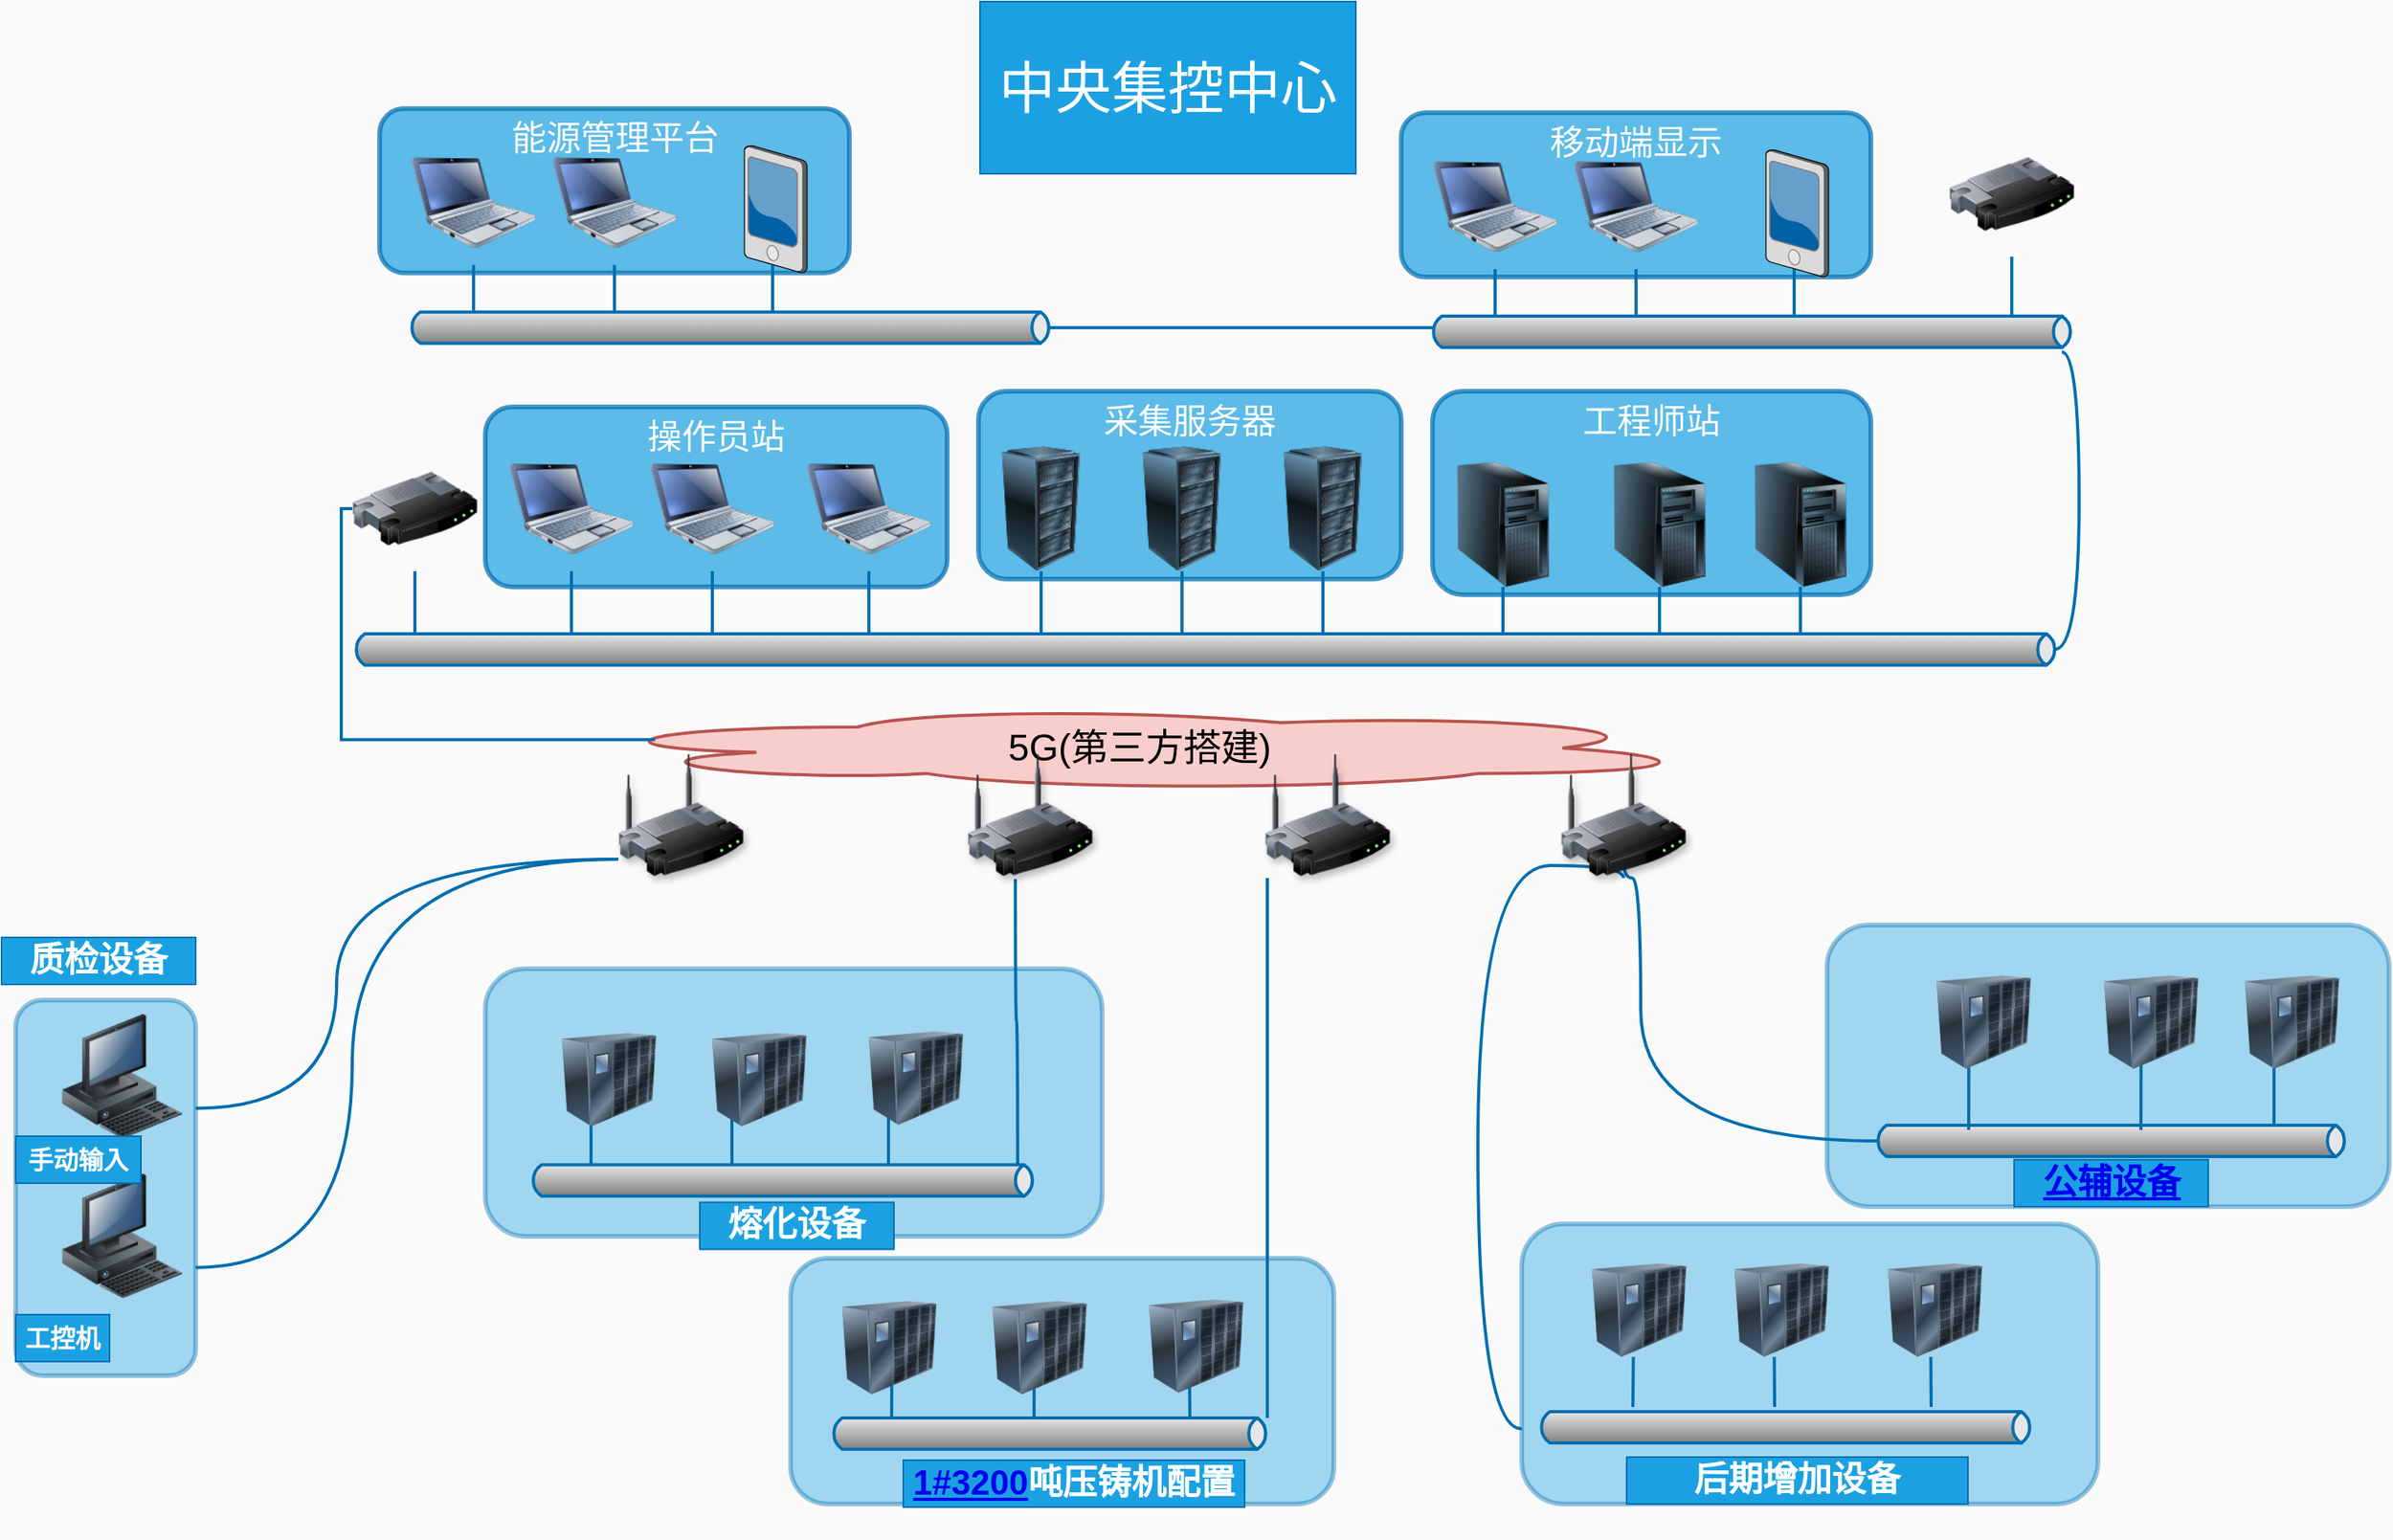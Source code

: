 <mxfile version="21.6.2" type="github">
  <diagram id="a45cf8ec-cd66-6f27-3ac3-be6e809c9e4a" name="Page-1">
    <mxGraphModel dx="1820" dy="966" grid="0" gridSize="10" guides="1" tooltips="1" connect="1" arrows="1" fold="1" page="1" pageScale="1" pageWidth="827" pageHeight="1169" background="#fafafa" math="0" shadow="0">
      <root>
        <mxCell id="0" />
        <mxCell id="1" parent="0" />
        <mxCell id="6" value="&lt;span style=&quot;line-height: 17.182px; font-size: 22px;&quot;&gt;操作员站&lt;/span&gt;" style="rounded=1;whiteSpace=wrap;html=1;shadow=0;strokeColor=#006EAF;fillColor=#1ba1e2;fontSize=22;verticalAlign=top;fontStyle=0;opacity=70;strokeWidth=3;fontColor=#ffffff;" parent="1" vertex="1">
          <mxGeometry x="322" y="259" width="295" height="115" as="geometry" />
        </mxCell>
        <mxCell id="7" value="采集服务器" style="rounded=1;whiteSpace=wrap;html=1;shadow=0;strokeColor=#006EAF;fillColor=#1ba1e2;fontSize=22;verticalAlign=top;fontStyle=0;opacity=70;strokeWidth=3;fontColor=#ffffff;" parent="1" vertex="1">
          <mxGeometry x="637" y="249" width="270" height="120" as="geometry" />
        </mxCell>
        <mxCell id="8" value="工程师站" style="rounded=1;whiteSpace=wrap;html=1;shadow=0;strokeColor=#006EAF;fillColor=#1ba1e2;fontSize=22;verticalAlign=top;fontStyle=0;opacity=70;strokeWidth=3;fontColor=#ffffff;" parent="1" vertex="1">
          <mxGeometry x="927" y="249" width="280" height="130" as="geometry" />
        </mxCell>
        <mxCell id="9" value="&lt;span style=&quot;line-height: 17.182px; font-size: 22px;&quot;&gt;移动端显示&lt;/span&gt;" style="rounded=1;whiteSpace=wrap;html=1;shadow=0;strokeColor=#006EAF;fillColor=#1ba1e2;fontSize=22;verticalAlign=top;opacity=70;fontStyle=0;strokeWidth=3;fontColor=#ffffff;" parent="1" vertex="1">
          <mxGeometry x="907" y="71" width="300" height="105" as="geometry" />
        </mxCell>
        <mxCell id="11" value="" style="rounded=1;whiteSpace=wrap;html=1;shadow=0;strokeColor=#006EAF;fillColor=#1ba1e2;fontSize=18;fontStyle=0;verticalAlign=bottom;opacity=40;strokeWidth=3;fontColor=#ffffff;" parent="1" vertex="1">
          <mxGeometry x="984" y="781" width="368" height="179" as="geometry" />
        </mxCell>
        <mxCell id="12" value="" style="rounded=1;whiteSpace=wrap;html=1;shadow=0;strokeColor=#006EAF;fillColor=#1ba1e2;fontSize=18;verticalAlign=bottom;fontStyle=0;opacity=40;strokeWidth=3;fontColor=#ffffff;" parent="1" vertex="1">
          <mxGeometry x="1179" y="590" width="359" height="180" as="geometry" />
        </mxCell>
        <mxCell id="14" value="" style="rounded=1;whiteSpace=wrap;html=1;shadow=0;strokeColor=#006EAF;fillColor=#1ba1e2;fontSize=18;fontStyle=0;verticalAlign=bottom;opacity=40;strokeWidth=3;fontColor=#ffffff;" parent="1" vertex="1">
          <mxGeometry x="517" y="803" width="347" height="157" as="geometry" />
        </mxCell>
        <mxCell id="15" value="&lt;p class=&quot;MsoNormal&quot;&gt;&lt;br&gt;&lt;/p&gt;&lt;p class=&quot;MsoNormal&quot;&gt;&lt;br&gt;&lt;/p&gt;" style="rounded=1;whiteSpace=wrap;html=1;shadow=0;strokeColor=#006EAF;fillColor=#1ba1e2;fontSize=18;verticalAlign=bottom;fontStyle=0;opacity=40;strokeWidth=3;fontColor=#ffffff;" parent="1" vertex="1">
          <mxGeometry x="322" y="618" width="394" height="171" as="geometry" />
        </mxCell>
        <mxCell id="16" value="" style="rounded=1;whiteSpace=wrap;html=1;shadow=0;strokeColor=#006EAF;fillColor=#1ba1e2;fontSize=18;verticalAlign=bottom;fontStyle=0;opacity=40;strokeWidth=3;fontColor=#ffffff;" parent="1" vertex="1">
          <mxGeometry x="22" y="638" width="115" height="240" as="geometry" />
        </mxCell>
        <mxCell id="18" value="&lt;font style=&quot;font-size: 24px;&quot;&gt;5G(第三方搭建)&lt;/font&gt;" style="ellipse;shape=cloud;whiteSpace=wrap;html=1;shadow=0;strokeColor=#b85450;fillColor=#f8cecc;fontSize=18;gradientDirection=north;fontStyle=0;strokeWidth=2;" parent="1" vertex="1">
          <mxGeometry x="380" y="450" width="720" height="54" as="geometry" />
        </mxCell>
        <mxCell id="33" value="" style="image;html=1;image=img/lib/clip_art/computers/Netbook_128x128.png;shadow=0;strokeColor=#006EAF;fillColor=#1ba1e2;fontSize=18;fontStyle=0;fontColor=#ffffff;" parent="1" vertex="1">
          <mxGeometry x="927" y="91" width="80" height="80" as="geometry" />
        </mxCell>
        <mxCell id="34" value="" style="image;html=1;image=img/lib/clip_art/computers/Netbook_128x128.png;shadow=0;strokeColor=#006EAF;fillColor=#1ba1e2;fontSize=18;fontStyle=0;fontColor=#ffffff;" parent="1" vertex="1">
          <mxGeometry x="1017" y="91" width="80" height="80" as="geometry" />
        </mxCell>
        <mxCell id="36" value="" style="image;html=1;image=img/lib/clip_art/computers/Netbook_128x128.png;shadow=0;strokeColor=#006EAF;fillColor=#1ba1e2;fontSize=18;fontStyle=0;fontColor=#ffffff;" parent="1" vertex="1">
          <mxGeometry x="337" y="284" width="80" height="80" as="geometry" />
        </mxCell>
        <mxCell id="37" value="" style="image;html=1;image=img/lib/clip_art/computers/Netbook_128x128.png;shadow=0;strokeColor=#006EAF;fillColor=#1ba1e2;fontSize=18;fontStyle=0;fontColor=#ffffff;" parent="1" vertex="1">
          <mxGeometry x="427" y="284" width="80" height="80" as="geometry" />
        </mxCell>
        <mxCell id="38" value="" style="image;html=1;image=img/lib/clip_art/computers/Netbook_128x128.png;shadow=0;strokeColor=#006EAF;fillColor=#1ba1e2;fontSize=18;fontStyle=0;fontColor=#ffffff;" parent="1" vertex="1">
          <mxGeometry x="527" y="284" width="80" height="80" as="geometry" />
        </mxCell>
        <mxCell id="39" value="" style="image;html=1;image=img/lib/clip_art/computers/Server_Rack_128x128.png;shadow=0;strokeColor=#006EAF;fillColor=#1ba1e2;fontSize=18;fontStyle=0;fontColor=#ffffff;" parent="1" vertex="1">
          <mxGeometry x="637" y="284" width="80" height="80" as="geometry" />
        </mxCell>
        <mxCell id="40" value="" style="image;html=1;image=img/lib/clip_art/computers/Server_Rack_128x128.png;shadow=0;strokeColor=#006EAF;fillColor=#1ba1e2;fontSize=18;fontStyle=0;fontColor=#ffffff;" parent="1" vertex="1">
          <mxGeometry x="727" y="284" width="80" height="80" as="geometry" />
        </mxCell>
        <mxCell id="41" value="" style="image;html=1;image=img/lib/clip_art/computers/Server_Rack_128x128.png;shadow=0;strokeColor=#006EAF;fillColor=#1ba1e2;fontSize=18;fontStyle=0;fontColor=#ffffff;" parent="1" vertex="1">
          <mxGeometry x="817" y="284" width="80" height="80" as="geometry" />
        </mxCell>
        <mxCell id="42" value="" style="image;html=1;image=img/lib/clip_art/computers/Server_Tower_128x128.png;shadow=0;strokeColor=#006EAF;fillColor=#1ba1e2;fontSize=18;fontStyle=0;fontColor=#ffffff;" parent="1" vertex="1">
          <mxGeometry x="932" y="294" width="80" height="80" as="geometry" />
        </mxCell>
        <mxCell id="43" value="" style="image;html=1;image=img/lib/clip_art/computers/Server_Tower_128x128.png;shadow=0;strokeColor=#006EAF;fillColor=#1ba1e2;fontSize=18;fontStyle=0;fontColor=#ffffff;" parent="1" vertex="1">
          <mxGeometry x="1032" y="294" width="80" height="80" as="geometry" />
        </mxCell>
        <mxCell id="44" value="" style="image;html=1;image=img/lib/clip_art/computers/Server_Tower_128x128.png;shadow=0;strokeColor=#006EAF;fillColor=#1ba1e2;fontSize=18;fontStyle=0;fontColor=#ffffff;" parent="1" vertex="1">
          <mxGeometry x="1122" y="294" width="80" height="80" as="geometry" />
        </mxCell>
        <mxCell id="47" value="" style="strokeWidth=2;strokeColor=#006EAF;dashed=0;align=center;html=1;fontSize=8;shape=mxgraph.eip.messageChannel;shadow=0;fillColor=#1ba1e2;fontStyle=0;fontColor=#ffffff;" parent="1" vertex="1">
          <mxGeometry x="925" y="201" width="412" height="20" as="geometry" />
        </mxCell>
        <mxCell id="48" value="" style="strokeWidth=2;strokeColor=#006EAF;dashed=0;align=center;html=1;fontSize=8;shape=mxgraph.eip.messageChannel;shadow=0;fillColor=#1ba1e2;fontStyle=0;fontColor=#ffffff;" parent="1" vertex="1">
          <mxGeometry x="237" y="404" width="1090" height="20" as="geometry" />
        </mxCell>
        <mxCell id="52" value="" style="image;html=1;image=img/lib/clip_art/networking/Router_128x128.png;shadow=0;strokeColor=#006EAF;fillColor=#1ba1e2;fontSize=18;fontStyle=0;fontColor=#ffffff;" parent="1" vertex="1">
          <mxGeometry x="1257" y="83" width="80" height="80" as="geometry" />
        </mxCell>
        <mxCell id="55" value="" style="image;html=1;image=img/lib/clip_art/networking/Wireless_Router_128x128.png;shadow=1;strokeColor=#006EAF;fillColor=#1ba1e2;fontSize=18;fontStyle=0;fontColor=#ffffff;" parent="1" vertex="1">
          <mxGeometry x="407" y="480" width="80" height="80" as="geometry" />
        </mxCell>
        <mxCell id="58" style="edgeStyle=orthogonalEdgeStyle;rounded=0;html=1;fontSize=18;fontColor=#080808;endArrow=none;endFill=0;strokeColor=#006EAF;strokeWidth=2;curved=1;fontStyle=0;exitX=0.382;exitY=1.008;exitDx=0;exitDy=0;exitPerimeter=0;entryX=0.963;entryY=0.566;entryDx=0;entryDy=0;entryPerimeter=0;fillColor=#1ba1e2;" parent="1" source="0OJiW1GiiW1duZjf36XK-173" target="62" edge="1">
          <mxGeometry relative="1" as="geometry">
            <mxPoint x="709" y="529" as="sourcePoint" />
            <mxPoint x="662.0" y="625" as="targetPoint" />
            <Array as="points" />
          </mxGeometry>
        </mxCell>
        <mxCell id="62" value="" style="strokeWidth=2;strokeColor=#006EAF;dashed=0;align=center;html=1;fontSize=8;shape=mxgraph.eip.messageChannel;shadow=0;fillColor=#1ba1e2;fontStyle=0;fontColor=#ffffff;" parent="1" vertex="1">
          <mxGeometry x="350" y="743.25" width="324" height="20" as="geometry" />
        </mxCell>
        <mxCell id="66" value="" style="strokeWidth=2;strokeColor=#006EAF;dashed=0;align=center;html=1;fontSize=8;shape=mxgraph.eip.messageChannel;shadow=0;fillColor=#1ba1e2;fontStyle=0;fontColor=#ffffff;" parent="1" vertex="1">
          <mxGeometry x="542" y="905" width="281" height="20" as="geometry" />
        </mxCell>
        <mxCell id="70" value="" style="strokeWidth=2;strokeColor=#006EAF;dashed=0;align=center;html=1;fontSize=8;shape=mxgraph.eip.messageChannel;shadow=0;fillColor=#1ba1e2;fontStyle=0;fontColor=#ffffff;" parent="1" vertex="1">
          <mxGeometry x="1209" y="718" width="303" height="20" as="geometry" />
        </mxCell>
        <mxCell id="74" value="" style="strokeWidth=2;strokeColor=#006EAF;dashed=0;align=center;html=1;fontSize=8;shape=mxgraph.eip.messageChannel;shadow=0;fillColor=#1ba1e2;fontStyle=0;fontColor=#ffffff;" parent="1" vertex="1">
          <mxGeometry x="994" y="901" width="317" height="20" as="geometry" />
        </mxCell>
        <mxCell id="75" value="" style="image;html=1;image=img/lib/clip_art/networking/Wireless_Router_128x128.png;shadow=1;strokeColor=#006EAF;fillColor=#1ba1e2;fontSize=18;fontStyle=0;fontColor=#ffffff;" parent="1" vertex="1">
          <mxGeometry x="820" y="480" width="80" height="80" as="geometry" />
        </mxCell>
        <mxCell id="94" value="" style="edgeStyle=elbowEdgeStyle;strokeWidth=2;rounded=0;endArrow=none;startArrow=none;startSize=10;endSize=10;dashed=0;html=1;strokeColor=#006EAF;fontSize=18;fontColor=#080808;startFill=0;endFill=0;fontStyle=0;fillColor=#1ba1e2;" parent="1" source="36" target="48" edge="1">
          <mxGeometry relative="1" as="geometry">
            <mxPoint x="557" y="189" as="sourcePoint" />
            <mxPoint x="557" y="219" as="targetPoint" />
          </mxGeometry>
        </mxCell>
        <mxCell id="95" value="" style="edgeStyle=elbowEdgeStyle;strokeWidth=2;rounded=0;endArrow=none;startArrow=none;startSize=10;endSize=10;dashed=0;html=1;strokeColor=#006EAF;fontSize=18;fontColor=#080808;startFill=0;endFill=0;fontStyle=0;fillColor=#1ba1e2;" parent="1" source="37" target="48" edge="1">
          <mxGeometry relative="1" as="geometry">
            <mxPoint x="307" y="374" as="sourcePoint" />
            <mxPoint x="307" y="414" as="targetPoint" />
          </mxGeometry>
        </mxCell>
        <mxCell id="96" value="" style="edgeStyle=elbowEdgeStyle;strokeWidth=2;rounded=0;endArrow=none;startArrow=none;startSize=10;endSize=10;dashed=0;html=1;strokeColor=#006EAF;fontSize=18;fontColor=#080808;startFill=0;endFill=0;fontStyle=0;fillColor=#1ba1e2;" parent="1" source="38" target="48" edge="1">
          <mxGeometry relative="1" as="geometry">
            <mxPoint x="317" y="384" as="sourcePoint" />
            <mxPoint x="317" y="424" as="targetPoint" />
          </mxGeometry>
        </mxCell>
        <mxCell id="97" value="" style="edgeStyle=elbowEdgeStyle;strokeWidth=2;rounded=0;endArrow=none;startArrow=none;startSize=10;endSize=10;dashed=0;html=1;strokeColor=#006EAF;fontSize=18;fontColor=#080808;startFill=0;endFill=0;fontStyle=0;fillColor=#1ba1e2;" parent="1" source="39" target="48" edge="1">
          <mxGeometry relative="1" as="geometry">
            <mxPoint x="497" y="374" as="sourcePoint" />
            <mxPoint x="497" y="414" as="targetPoint" />
          </mxGeometry>
        </mxCell>
        <mxCell id="98" value="" style="edgeStyle=elbowEdgeStyle;strokeWidth=2;rounded=0;endArrow=none;startArrow=none;startSize=10;endSize=10;dashed=0;html=1;strokeColor=#006EAF;fontSize=18;fontColor=#080808;startFill=0;endFill=0;fontStyle=0;fillColor=#1ba1e2;" parent="1" source="40" target="48" edge="1">
          <mxGeometry relative="1" as="geometry">
            <mxPoint x="507" y="384" as="sourcePoint" />
            <mxPoint x="507" y="424" as="targetPoint" />
          </mxGeometry>
        </mxCell>
        <mxCell id="99" value="" style="edgeStyle=elbowEdgeStyle;strokeWidth=2;rounded=0;endArrow=none;startArrow=none;startSize=10;endSize=10;dashed=0;html=1;strokeColor=#006EAF;fontSize=18;fontColor=#080808;startFill=0;endFill=0;fontStyle=0;fillColor=#1ba1e2;" parent="1" source="41" target="48" edge="1">
          <mxGeometry relative="1" as="geometry">
            <mxPoint x="742" y="374" as="sourcePoint" />
            <mxPoint x="742" y="414" as="targetPoint" />
          </mxGeometry>
        </mxCell>
        <mxCell id="100" value="" style="edgeStyle=elbowEdgeStyle;strokeWidth=2;rounded=0;endArrow=none;startArrow=none;startSize=10;endSize=10;dashed=0;html=1;strokeColor=#006EAF;fontSize=18;fontColor=#080808;startFill=0;endFill=0;fontStyle=0;fillColor=#1ba1e2;" parent="1" source="42" target="48" edge="1">
          <mxGeometry relative="1" as="geometry">
            <mxPoint x="752" y="384" as="sourcePoint" />
            <mxPoint x="752" y="424" as="targetPoint" />
          </mxGeometry>
        </mxCell>
        <mxCell id="101" value="" style="edgeStyle=elbowEdgeStyle;strokeWidth=2;rounded=0;endArrow=none;startArrow=none;startSize=10;endSize=10;dashed=0;html=1;strokeColor=#006EAF;fontSize=18;fontColor=#080808;startFill=0;endFill=0;fontStyle=0;fillColor=#1ba1e2;" parent="1" source="43" target="48" edge="1">
          <mxGeometry relative="1" as="geometry">
            <mxPoint x="762" y="394" as="sourcePoint" />
            <mxPoint x="762" y="434" as="targetPoint" />
          </mxGeometry>
        </mxCell>
        <mxCell id="102" value="" style="edgeStyle=elbowEdgeStyle;strokeWidth=2;rounded=0;endArrow=none;startArrow=none;startSize=10;endSize=10;dashed=0;html=1;strokeColor=#006EAF;fontSize=18;fontColor=#080808;startFill=0;endFill=0;fontStyle=0;fillColor=#1ba1e2;" parent="1" source="44" target="48" edge="1">
          <mxGeometry relative="1" as="geometry">
            <mxPoint x="772" y="404" as="sourcePoint" />
            <mxPoint x="772" y="444" as="targetPoint" />
          </mxGeometry>
        </mxCell>
        <mxCell id="103" value="" style="edgeStyle=elbowEdgeStyle;strokeWidth=2;rounded=0;endArrow=none;startArrow=none;startSize=10;endSize=10;dashed=0;html=1;strokeColor=#006EAF;fontSize=18;fontColor=#080808;startFill=0;endFill=0;fontStyle=0;exitX=0.07;exitY=0.4;exitDx=0;exitDy=0;exitPerimeter=0;entryX=0;entryY=0.5;entryDx=0;entryDy=0;fillColor=#1ba1e2;" parent="1" source="18" target="154" edge="1">
          <mxGeometry relative="1" as="geometry">
            <mxPoint x="1052.273" y="489" as="sourcePoint" />
            <mxPoint x="250" y="430" as="targetPoint" />
            <Array as="points">
              <mxPoint x="230" y="460" />
            </Array>
          </mxGeometry>
        </mxCell>
        <mxCell id="104" value="" style="edgeStyle=elbowEdgeStyle;strokeWidth=2;rounded=0;endArrow=none;startArrow=none;startSize=10;endSize=10;dashed=0;html=1;strokeColor=#006EAF;fontSize=18;fontColor=#080808;startFill=0;endFill=0;fontStyle=0;fillColor=#1ba1e2;" parent="1" source="33" target="47" edge="1">
          <mxGeometry relative="1" as="geometry">
            <mxPoint x="792" y="416" as="sourcePoint" />
            <mxPoint x="792" y="456" as="targetPoint" />
          </mxGeometry>
        </mxCell>
        <mxCell id="105" value="" style="edgeStyle=elbowEdgeStyle;strokeWidth=2;rounded=0;endArrow=none;startArrow=none;startSize=10;endSize=10;dashed=0;html=1;strokeColor=#006EAF;fontSize=18;fontColor=#080808;startFill=0;endFill=0;fontStyle=0;fillColor=#1ba1e2;" parent="1" source="34" target="47" edge="1">
          <mxGeometry relative="1" as="geometry">
            <mxPoint x="977" y="181" as="sourcePoint" />
            <mxPoint x="977" y="211" as="targetPoint" />
          </mxGeometry>
        </mxCell>
        <mxCell id="106" value="" style="edgeStyle=elbowEdgeStyle;strokeWidth=2;rounded=0;endArrow=none;startArrow=none;startSize=10;endSize=10;dashed=0;html=1;strokeColor=#006EAF;fontSize=18;fontColor=#080808;startFill=0;endFill=0;fontStyle=0;fillColor=#1ba1e2;" parent="1" target="47" edge="1">
          <mxGeometry relative="1" as="geometry">
            <mxPoint x="1158" y="171" as="sourcePoint" />
            <mxPoint x="987" y="221" as="targetPoint" />
          </mxGeometry>
        </mxCell>
        <mxCell id="107" value="" style="edgeStyle=elbowEdgeStyle;strokeWidth=2;rounded=0;endArrow=none;startArrow=none;startSize=10;endSize=10;dashed=0;html=1;strokeColor=#006EAF;fontSize=18;fontColor=#080808;startFill=0;endFill=0;fontStyle=0;fillColor=#1ba1e2;" parent="1" source="52" target="47" edge="1">
          <mxGeometry relative="1" as="geometry">
            <mxPoint x="997" y="201" as="sourcePoint" />
            <mxPoint x="997" y="231" as="targetPoint" />
          </mxGeometry>
        </mxCell>
        <mxCell id="132" style="edgeStyle=orthogonalEdgeStyle;rounded=0;html=1;startArrow=none;startFill=0;endArrow=none;endFill=0;fontSize=18;fontColor=#080808;strokeColor=#006EAF;strokeWidth=2;curved=1;fontStyle=0;exitX=0;exitY=0.5;exitDx=2.7;exitDy=0;exitPerimeter=0;fillColor=#1ba1e2;" parent="1" source="70" edge="1">
          <mxGeometry relative="1" as="geometry">
            <Array as="points">
              <mxPoint x="1060" y="728" />
              <mxPoint x="1060" y="560" />
            </Array>
            <mxPoint x="1209" y="620" as="sourcePoint" />
            <mxPoint x="1049" y="548" as="targetPoint" />
          </mxGeometry>
        </mxCell>
        <mxCell id="133" style="edgeStyle=orthogonalEdgeStyle;rounded=0;html=1;startArrow=none;startFill=0;endArrow=none;endFill=0;fontSize=18;fontColor=#080808;strokeColor=#006EAF;strokeWidth=2;curved=1;fontStyle=0;entryX=0.5;entryY=1;entryDx=0;entryDy=0;fillColor=#1ba1e2;" parent="1" source="11" target="0OJiW1GiiW1duZjf36XK-176" edge="1">
          <mxGeometry relative="1" as="geometry">
            <Array as="points">
              <mxPoint x="956" y="912" />
              <mxPoint x="956" y="552" />
              <mxPoint x="1049" y="552" />
            </Array>
            <mxPoint x="1049" y="789" as="sourcePoint" />
            <mxPoint x="1037" y="680" as="targetPoint" />
          </mxGeometry>
        </mxCell>
        <mxCell id="134" value="" style="edgeStyle=elbowEdgeStyle;strokeWidth=2;rounded=0;endArrow=none;startArrow=none;startSize=10;endSize=10;dashed=0;html=1;strokeColor=#006EAF;fontSize=18;fontColor=#080808;startFill=0;endFill=0;fontStyle=0;fillColor=#1ba1e2;" parent="1" edge="1">
          <mxGeometry relative="1" as="geometry">
            <mxPoint x="1469.571" y="677" as="sourcePoint" />
            <mxPoint x="1459" y="718" as="targetPoint" />
          </mxGeometry>
        </mxCell>
        <mxCell id="135" value="" style="edgeStyle=elbowEdgeStyle;strokeWidth=2;rounded=0;endArrow=none;startArrow=none;startSize=10;endSize=10;dashed=0;html=1;strokeColor=#006EAF;fontSize=18;fontColor=#080808;startFill=0;endFill=0;fontStyle=0;fillColor=#1ba1e2;" parent="1" edge="1">
          <mxGeometry relative="1" as="geometry">
            <mxPoint x="1379.571" y="677" as="sourcePoint" />
            <mxPoint x="1379" y="721" as="targetPoint" />
          </mxGeometry>
        </mxCell>
        <mxCell id="136" value="" style="edgeStyle=elbowEdgeStyle;strokeWidth=2;rounded=0;endArrow=none;startArrow=none;startSize=10;endSize=10;dashed=0;html=1;strokeColor=#006EAF;fontSize=18;fontColor=#080808;startFill=0;endFill=0;fontStyle=0;fillColor=#1ba1e2;" parent="1" edge="1">
          <mxGeometry relative="1" as="geometry">
            <mxPoint x="1269.571" y="677" as="sourcePoint" />
            <mxPoint x="1269" y="721" as="targetPoint" />
          </mxGeometry>
        </mxCell>
        <mxCell id="138" value="" style="edgeStyle=elbowEdgeStyle;strokeWidth=2;rounded=0;endArrow=none;startArrow=none;startSize=10;endSize=10;dashed=0;html=1;strokeColor=#006EAF;fontSize=18;fontColor=#080808;startFill=0;endFill=0;fontStyle=0;fillColor=#1ba1e2;" parent="1" edge="1">
          <mxGeometry relative="1" as="geometry">
            <mxPoint x="1055.286" y="866" as="sourcePoint" />
            <mxPoint x="1054.952" y="898" as="targetPoint" />
          </mxGeometry>
        </mxCell>
        <mxCell id="139" value="" style="edgeStyle=elbowEdgeStyle;strokeWidth=2;rounded=0;endArrow=none;startArrow=none;startSize=10;endSize=10;dashed=0;html=1;strokeColor=#006EAF;fontSize=18;fontColor=#080808;startFill=0;endFill=0;fontStyle=0;fillColor=#1ba1e2;" parent="1" edge="1">
          <mxGeometry relative="1" as="geometry">
            <mxPoint x="1145.286" y="866" as="sourcePoint" />
            <mxPoint x="1145.429" y="898" as="targetPoint" />
          </mxGeometry>
        </mxCell>
        <mxCell id="140" value="" style="edgeStyle=elbowEdgeStyle;strokeWidth=2;rounded=0;endArrow=none;startArrow=none;startSize=10;endSize=10;dashed=0;html=1;strokeColor=#006EAF;fontSize=18;fontColor=#080808;startFill=0;endFill=0;fontStyle=0;fillColor=#1ba1e2;" parent="1" edge="1">
          <mxGeometry relative="1" as="geometry">
            <mxPoint x="1245.286" y="866" as="sourcePoint" />
            <mxPoint x="1245.429" y="898" as="targetPoint" />
          </mxGeometry>
        </mxCell>
        <mxCell id="143" value="" style="edgeStyle=elbowEdgeStyle;strokeWidth=2;rounded=0;endArrow=none;startArrow=none;startSize=10;endSize=10;dashed=0;html=1;strokeColor=#006EAF;fontSize=18;fontColor=#080808;startFill=0;endFill=0;fontStyle=0;fillColor=#1ba1e2;" parent="1" target="62" edge="1">
          <mxGeometry relative="1" as="geometry">
            <mxPoint x="389.5" y="713.25" as="sourcePoint" />
            <mxPoint x="535.083" y="322.622" as="targetPoint" />
          </mxGeometry>
        </mxCell>
        <mxCell id="144" value="" style="edgeStyle=elbowEdgeStyle;strokeWidth=2;rounded=0;endArrow=none;startArrow=none;startSize=10;endSize=10;dashed=0;html=1;strokeColor=#006EAF;fontSize=18;fontColor=#080808;startFill=0;endFill=0;fontStyle=0;fillColor=#1ba1e2;" parent="1" target="62" edge="1">
          <mxGeometry relative="1" as="geometry">
            <mxPoint x="479.5" y="713.25" as="sourcePoint" />
            <mxPoint x="400.372" y="753.2" as="targetPoint" />
          </mxGeometry>
        </mxCell>
        <mxCell id="145" value="" style="edgeStyle=elbowEdgeStyle;strokeWidth=2;rounded=0;endArrow=none;startArrow=none;startSize=10;endSize=10;dashed=0;html=1;strokeColor=#006EAF;fontSize=18;fontColor=#080808;startFill=0;endFill=0;fontStyle=0;fillColor=#1ba1e2;" parent="1" target="62" edge="1">
          <mxGeometry relative="1" as="geometry">
            <mxPoint x="579.5" y="713.25" as="sourcePoint" />
            <mxPoint x="489.628" y="753.2" as="targetPoint" />
          </mxGeometry>
        </mxCell>
        <mxCell id="147" value="" style="edgeStyle=elbowEdgeStyle;strokeWidth=2;rounded=0;endArrow=none;startArrow=none;startSize=10;endSize=10;dashed=0;html=1;strokeColor=#006EAF;fontSize=18;fontColor=#080808;startFill=0;endFill=0;fontStyle=0;fillColor=#1ba1e2;" parent="1" target="66" edge="1">
          <mxGeometry relative="1" as="geometry">
            <mxPoint x="581.636" y="883" as="sourcePoint" />
            <mxPoint x="591.628" y="798.95" as="targetPoint" />
          </mxGeometry>
        </mxCell>
        <mxCell id="148" value="" style="edgeStyle=elbowEdgeStyle;strokeWidth=2;rounded=0;endArrow=none;startArrow=none;startSize=10;endSize=10;dashed=0;html=1;strokeColor=#006EAF;fontSize=18;fontColor=#080808;startFill=0;endFill=0;fontStyle=0;fillColor=#1ba1e2;" parent="1" target="66" edge="1">
          <mxGeometry relative="1" as="geometry">
            <mxPoint x="672.545" y="883" as="sourcePoint" />
            <mxPoint x="601.628" y="808.95" as="targetPoint" />
          </mxGeometry>
        </mxCell>
        <mxCell id="149" value="" style="edgeStyle=elbowEdgeStyle;strokeWidth=2;rounded=0;endArrow=none;startArrow=none;startSize=10;endSize=10;dashed=0;html=1;strokeColor=#006EAF;fontSize=18;fontColor=#080808;startFill=0;endFill=0;fontStyle=0;fillColor=#1ba1e2;" parent="1" target="66" edge="1">
          <mxGeometry relative="1" as="geometry">
            <mxPoint x="771.842" y="883" as="sourcePoint" />
            <mxPoint x="611.628" y="818.95" as="targetPoint" />
          </mxGeometry>
        </mxCell>
        <mxCell id="150" value="" style="edgeStyle=elbowEdgeStyle;strokeWidth=2;rounded=0;endArrow=none;startArrow=none;startSize=10;endSize=10;dashed=0;html=1;strokeColor=#006EAF;fontSize=18;fontColor=#080808;startFill=0;endFill=0;fontStyle=0;fillColor=#1ba1e2;" parent="1" source="75" target="66" edge="1">
          <mxGeometry relative="1" as="geometry">
            <mxPoint x="503.628" y="799.198" as="sourcePoint" />
            <mxPoint x="503.628" y="828.95" as="targetPoint" />
          </mxGeometry>
        </mxCell>
        <mxCell id="154" value="" style="image;html=1;image=img/lib/clip_art/networking/Router_128x128.png;shadow=0;strokeColor=#006EAF;fillColor=#1ba1e2;fontSize=18;fontStyle=0;fontColor=#ffffff;" parent="1" vertex="1">
          <mxGeometry x="237" y="284" width="80" height="80" as="geometry" />
        </mxCell>
        <mxCell id="155" value="" style="edgeStyle=elbowEdgeStyle;strokeWidth=2;rounded=0;endArrow=none;startArrow=none;startSize=10;endSize=10;dashed=0;html=1;strokeColor=#006EAF;fontSize=18;fontColor=#080808;startFill=0;endFill=0;fontStyle=0;fillColor=#1ba1e2;" parent="1" source="154" target="48" edge="1">
          <mxGeometry relative="1" as="geometry">
            <mxPoint x="434.58" y="201.681" as="sourcePoint" />
            <mxPoint x="292.293" y="403.756" as="targetPoint" />
          </mxGeometry>
        </mxCell>
        <mxCell id="156" value="" style="image;html=1;image=img/lib/clip_art/computers/Workstation_128x128.png;shadow=0;strokeColor=#006EAF;fillColor=#1ba1e2;fontSize=18;fontStyle=0;fontColor=#ffffff;" parent="1" vertex="1">
          <mxGeometry x="50" y="647" width="80" height="80" as="geometry" />
        </mxCell>
        <mxCell id="157" value="" style="image;html=1;image=img/lib/clip_art/computers/Workstation_128x128.png;shadow=0;strokeColor=#006EAF;fillColor=#1ba1e2;fontSize=18;fontStyle=0;fontColor=#ffffff;" parent="1" vertex="1">
          <mxGeometry x="50" y="749" width="80" height="80" as="geometry" />
        </mxCell>
        <mxCell id="158" style="edgeStyle=orthogonalEdgeStyle;rounded=0;html=1;startArrow=none;startFill=0;endArrow=none;endFill=0;fontSize=18;fontColor=#080808;strokeColor=#006EAF;strokeWidth=2;curved=1;fontStyle=0;fillColor=#1ba1e2;" parent="1" edge="1">
          <mxGeometry relative="1" as="geometry">
            <Array as="points">
              <mxPoint x="227" y="707" />
              <mxPoint x="227" y="548" />
            </Array>
            <mxPoint x="137" y="707.143" as="sourcePoint" />
            <mxPoint x="407.0" y="548" as="targetPoint" />
          </mxGeometry>
        </mxCell>
        <mxCell id="159" style="edgeStyle=orthogonalEdgeStyle;rounded=0;html=1;startArrow=none;startFill=0;endArrow=none;endFill=0;fontSize=18;fontColor=#080808;strokeColor=#006EAF;strokeWidth=2;curved=1;fontStyle=0;fillColor=#1ba1e2;" parent="1" edge="1">
          <mxGeometry relative="1" as="geometry">
            <Array as="points">
              <mxPoint x="237" y="809" />
              <mxPoint x="237" y="548" />
            </Array>
            <mxPoint x="137" y="808.857" as="sourcePoint" />
            <mxPoint x="407.0" y="548" as="targetPoint" />
          </mxGeometry>
        </mxCell>
        <mxCell id="160" value="" style="image;html=1;image=img/lib/clip_art/networking/UPS_128x128.png;shadow=0;strokeColor=#006EAF;fillColor=#1ba1e2;fontSize=18;fontStyle=0;fontColor=#ffffff;" parent="1" vertex="1">
          <mxGeometry x="542" y="830" width="76" height="60" as="geometry" />
        </mxCell>
        <mxCell id="167" value="中央集控中心" style="text;html=1;strokeColor=#006EAF;fillColor=#1ba1e2;align=center;verticalAlign=middle;whiteSpace=wrap;overflow=hidden;shadow=0;fontSize=36;fontStyle=0;fontColor=#ffffff;" parent="1" vertex="1">
          <mxGeometry x="638" y="1.776e-15" width="240" height="110" as="geometry" />
        </mxCell>
        <mxCell id="0OJiW1GiiW1duZjf36XK-176" value="" style="image;html=1;image=img/lib/clip_art/networking/Wireless_Router_128x128.png;shadow=1;strokeColor=#006EAF;fillColor=#1ba1e2;fontSize=18;fontStyle=0;fontColor=#ffffff;" vertex="1" parent="1">
          <mxGeometry x="1009" y="480" width="80" height="80" as="geometry" />
        </mxCell>
        <mxCell id="0OJiW1GiiW1duZjf36XK-177" value="" style="image;html=1;image=img/lib/clip_art/networking/UPS_128x128.png;shadow=0;strokeColor=#006EAF;fillColor=#1ba1e2;fontSize=18;fontStyle=0;fontColor=#ffffff;" vertex="1" parent="1">
          <mxGeometry x="638" y="830" width="76" height="60" as="geometry" />
        </mxCell>
        <mxCell id="0OJiW1GiiW1duZjf36XK-178" value="" style="image;html=1;image=img/lib/clip_art/networking/UPS_128x128.png;shadow=0;strokeColor=#006EAF;fillColor=#1ba1e2;fontSize=18;fontStyle=0;fontColor=#ffffff;" vertex="1" parent="1">
          <mxGeometry x="738" y="829" width="76" height="60" as="geometry" />
        </mxCell>
        <mxCell id="0OJiW1GiiW1duZjf36XK-179" value="" style="image;html=1;image=img/lib/clip_art/networking/UPS_128x128.png;shadow=0;strokeColor=#006EAF;fillColor=#1ba1e2;fontSize=18;fontStyle=0;fontColor=#ffffff;" vertex="1" parent="1">
          <mxGeometry x="363" y="658.75" width="76" height="60" as="geometry" />
        </mxCell>
        <mxCell id="0OJiW1GiiW1duZjf36XK-180" value="" style="image;html=1;image=img/lib/clip_art/networking/UPS_128x128.png;shadow=0;strokeColor=#006EAF;fillColor=#1ba1e2;fontSize=18;fontStyle=0;fontColor=#ffffff;" vertex="1" parent="1">
          <mxGeometry x="459" y="658.75" width="76" height="60" as="geometry" />
        </mxCell>
        <mxCell id="0OJiW1GiiW1duZjf36XK-181" value="" style="image;html=1;image=img/lib/clip_art/networking/UPS_128x128.png;shadow=0;strokeColor=#006EAF;fillColor=#1ba1e2;fontSize=18;fontStyle=0;fontColor=#ffffff;" vertex="1" parent="1">
          <mxGeometry x="559" y="657.75" width="76" height="60" as="geometry" />
        </mxCell>
        <mxCell id="0OJiW1GiiW1duZjf36XK-173" value="" style="image;html=1;image=img/lib/clip_art/networking/Wireless_Router_128x128.png;shadow=1;strokeColor=#006EAF;fillColor=#1ba1e2;fontSize=18;fontStyle=0;fontColor=#ffffff;" vertex="1" parent="1">
          <mxGeometry x="630" y="480" width="80" height="80" as="geometry" />
        </mxCell>
        <mxCell id="0OJiW1GiiW1duZjf36XK-183" value="" style="image;html=1;image=img/lib/clip_art/networking/UPS_128x128.png;shadow=0;strokeColor=#006EAF;fillColor=#1ba1e2;fontSize=18;fontStyle=0;fontColor=#ffffff;" vertex="1" parent="1">
          <mxGeometry x="1021" y="806" width="76" height="60" as="geometry" />
        </mxCell>
        <mxCell id="0OJiW1GiiW1duZjf36XK-184" value="" style="image;html=1;image=img/lib/clip_art/networking/UPS_128x128.png;shadow=0;strokeColor=#006EAF;fillColor=#1ba1e2;fontSize=18;fontStyle=0;fontColor=#ffffff;" vertex="1" parent="1">
          <mxGeometry x="1112" y="806" width="76" height="60" as="geometry" />
        </mxCell>
        <mxCell id="0OJiW1GiiW1duZjf36XK-185" value="" style="image;html=1;image=img/lib/clip_art/networking/UPS_128x128.png;shadow=0;strokeColor=#006EAF;fillColor=#1ba1e2;fontSize=18;fontStyle=0;fontColor=#ffffff;" vertex="1" parent="1">
          <mxGeometry x="1210" y="806" width="76" height="60" as="geometry" />
        </mxCell>
        <mxCell id="0OJiW1GiiW1duZjf36XK-186" value="" style="image;html=1;image=img/lib/clip_art/networking/UPS_128x128.png;shadow=0;strokeColor=#006EAF;fillColor=#1ba1e2;fontSize=18;fontStyle=0;fontColor=#ffffff;" vertex="1" parent="1">
          <mxGeometry x="1241" y="622" width="76" height="60" as="geometry" />
        </mxCell>
        <mxCell id="0OJiW1GiiW1duZjf36XK-187" value="" style="image;html=1;image=img/lib/clip_art/networking/UPS_128x128.png;shadow=0;strokeColor=#006EAF;fillColor=#1ba1e2;fontSize=18;fontStyle=0;fontColor=#ffffff;" vertex="1" parent="1">
          <mxGeometry x="1348" y="622" width="76" height="60" as="geometry" />
        </mxCell>
        <mxCell id="0OJiW1GiiW1duZjf36XK-188" value="" style="image;html=1;image=img/lib/clip_art/networking/UPS_128x128.png;shadow=0;strokeColor=#006EAF;fillColor=#1ba1e2;fontSize=18;fontStyle=0;fontColor=#ffffff;" vertex="1" parent="1">
          <mxGeometry x="1438" y="622" width="76" height="60" as="geometry" />
        </mxCell>
        <mxCell id="0OJiW1GiiW1duZjf36XK-189" value="手动输入" style="text;html=1;align=center;verticalAlign=middle;whiteSpace=wrap;rounded=0;fontStyle=1;fontSize=16;strokeColor=#006EAF;fillColor=#1ba1e2;fontColor=#ffffff;" vertex="1" parent="1">
          <mxGeometry x="22" y="725" width="80" height="30" as="geometry" />
        </mxCell>
        <mxCell id="0OJiW1GiiW1duZjf36XK-190" value="工控机" style="text;html=1;align=center;verticalAlign=middle;whiteSpace=wrap;rounded=0;fontStyle=1;fontSize=16;strokeColor=#006EAF;fillColor=#1ba1e2;fontColor=#ffffff;" vertex="1" parent="1">
          <mxGeometry x="22" y="839" width="60" height="30" as="geometry" />
        </mxCell>
        <mxCell id="0OJiW1GiiW1duZjf36XK-191" value="" style="verticalLabelPosition=bottom;sketch=0;aspect=fixed;html=1;verticalAlign=top;strokeColor=#006EAF;align=center;outlineConnect=0;shape=mxgraph.citrix.pda;fillColor=#1ba1e2;fontColor=#ffffff;" vertex="1" parent="1">
          <mxGeometry x="1140" y="94.67" width="40" height="81.33" as="geometry" />
        </mxCell>
        <mxCell id="0OJiW1GiiW1duZjf36XK-194" style="edgeStyle=orthogonalEdgeStyle;rounded=0;html=1;startArrow=none;startFill=0;endArrow=none;endFill=0;fontSize=18;fontColor=#080808;strokeColor=#006EAF;strokeWidth=2;curved=1;fontStyle=0;entryX=0.75;entryY=1;entryDx=0;entryDy=0;exitX=1;exitY=0.5;exitDx=-2.7;exitDy=0;exitPerimeter=0;fillColor=#1ba1e2;" edge="1" parent="1" source="48">
          <mxGeometry relative="1" as="geometry">
            <Array as="points">
              <mxPoint x="1340" y="414" />
              <mxPoint x="1340" y="224" />
            </Array>
            <mxPoint x="1469" y="284" as="sourcePoint" />
            <mxPoint x="1329" y="224" as="targetPoint" />
          </mxGeometry>
        </mxCell>
        <mxCell id="0OJiW1GiiW1duZjf36XK-195" value="&lt;p class=&quot;MsoNormal&quot; style=&quot;font-size: 22px;&quot;&gt;&lt;span style=&quot;font-size: 22px;&quot;&gt;&lt;font style=&quot;font-size: 22px;&quot;&gt;熔化设备&lt;/font&gt;&lt;/span&gt;&lt;span style=&quot;font-size: 22px;&quot; lang=&quot;EN-US&quot;&gt;&lt;/span&gt;&lt;/p&gt;" style="text;html=1;align=center;verticalAlign=middle;whiteSpace=wrap;rounded=0;fontStyle=1;fontSize=22;strokeColor=#006EAF;fillColor=#1ba1e2;fontColor=#ffffff;" vertex="1" parent="1">
          <mxGeometry x="459" y="767.25" width="124" height="30" as="geometry" />
        </mxCell>
        <mxCell id="0OJiW1GiiW1duZjf36XK-196" value="&lt;p class=&quot;MsoNormal&quot;&gt;&lt;a name=&quot;OLE_LINK2&quot;&gt;公辅设备&lt;/a&gt;&lt;span style=&quot;font-size: 11pt;&quot; lang=&quot;EN-US&quot;&gt;&lt;/span&gt;&lt;/p&gt;" style="text;html=1;align=center;verticalAlign=middle;whiteSpace=wrap;rounded=0;fontStyle=1;fontSize=22;strokeColor=#006EAF;fillColor=#1ba1e2;fontColor=#ffffff;" vertex="1" parent="1">
          <mxGeometry x="1298.5" y="740" width="124" height="30" as="geometry" />
        </mxCell>
        <mxCell id="0OJiW1GiiW1duZjf36XK-197" value="&lt;p class=&quot;MsoNormal&quot; style=&quot;font-size: 22px;&quot;&gt;&lt;a name=&quot;OLE_LINK3&quot; style=&quot;font-size: 22px;&quot;&gt;1#3200&lt;/a&gt;&lt;span style=&quot;font-size: 22px; font-family: 等线;&quot;&gt;吨压铸机配置&lt;/span&gt;&lt;span style=&quot;font-size: 22px;&quot; lang=&quot;EN-US&quot;&gt;&lt;/span&gt;&lt;/p&gt;" style="text;html=1;align=center;verticalAlign=middle;whiteSpace=wrap;rounded=0;fontStyle=1;fontSize=22;strokeColor=#006EAF;fillColor=#1ba1e2;fontColor=#ffffff;" vertex="1" parent="1">
          <mxGeometry x="589" y="932" width="218" height="30" as="geometry" />
        </mxCell>
        <mxCell id="0OJiW1GiiW1duZjf36XK-199" value="后期增加设备" style="text;html=1;align=center;verticalAlign=middle;whiteSpace=wrap;rounded=0;fontStyle=1;fontSize=22;strokeColor=#006EAF;fillColor=#1ba1e2;fontColor=#ffffff;" vertex="1" parent="1">
          <mxGeometry x="1051" y="930" width="218" height="30" as="geometry" />
        </mxCell>
        <mxCell id="0OJiW1GiiW1duZjf36XK-200" value="&lt;span style=&quot;line-height: 17.182px; font-size: 22px;&quot;&gt;能源管理平台&lt;/span&gt;" style="rounded=1;whiteSpace=wrap;html=1;shadow=0;strokeColor=#006EAF;fillColor=#1ba1e2;fontSize=22;verticalAlign=top;opacity=70;fontStyle=0;strokeWidth=3;fontColor=#ffffff;" vertex="1" parent="1">
          <mxGeometry x="254.5" y="68.33" width="300" height="105" as="geometry" />
        </mxCell>
        <mxCell id="0OJiW1GiiW1duZjf36XK-201" value="" style="image;html=1;image=img/lib/clip_art/computers/Netbook_128x128.png;shadow=0;strokeColor=#006EAF;fillColor=#1ba1e2;fontSize=18;fontStyle=0;fontColor=#ffffff;" vertex="1" parent="1">
          <mxGeometry x="274.5" y="88.33" width="80" height="80" as="geometry" />
        </mxCell>
        <mxCell id="0OJiW1GiiW1duZjf36XK-202" value="" style="image;html=1;image=img/lib/clip_art/computers/Netbook_128x128.png;shadow=0;strokeColor=#006EAF;fillColor=#1ba1e2;fontSize=18;fontStyle=0;fontColor=#ffffff;" vertex="1" parent="1">
          <mxGeometry x="364.5" y="88.33" width="80" height="80" as="geometry" />
        </mxCell>
        <mxCell id="0OJiW1GiiW1duZjf36XK-203" value="" style="strokeWidth=2;strokeColor=#006EAF;dashed=0;align=center;html=1;fontSize=8;shape=mxgraph.eip.messageChannel;shadow=0;fillColor=#1ba1e2;fontStyle=0;fontColor=#ffffff;" vertex="1" parent="1">
          <mxGeometry x="272.5" y="198.33" width="412" height="20" as="geometry" />
        </mxCell>
        <mxCell id="0OJiW1GiiW1duZjf36XK-205" value="" style="edgeStyle=elbowEdgeStyle;strokeWidth=2;rounded=0;endArrow=none;startArrow=none;startSize=10;endSize=10;dashed=0;html=1;strokeColor=#006EAF;fontSize=18;fontColor=#080808;startFill=0;endFill=0;fontStyle=0;fillColor=#1ba1e2;" edge="1" parent="1" source="0OJiW1GiiW1duZjf36XK-201" target="0OJiW1GiiW1duZjf36XK-203">
          <mxGeometry relative="1" as="geometry">
            <mxPoint x="139.5" y="413.33" as="sourcePoint" />
            <mxPoint x="139.5" y="453.33" as="targetPoint" />
          </mxGeometry>
        </mxCell>
        <mxCell id="0OJiW1GiiW1duZjf36XK-206" value="" style="edgeStyle=elbowEdgeStyle;strokeWidth=2;rounded=0;endArrow=none;startArrow=none;startSize=10;endSize=10;dashed=0;html=1;strokeColor=#006EAF;fontSize=18;fontColor=#080808;startFill=0;endFill=0;fontStyle=0;fillColor=#1ba1e2;" edge="1" parent="1" source="0OJiW1GiiW1duZjf36XK-202" target="0OJiW1GiiW1duZjf36XK-203">
          <mxGeometry relative="1" as="geometry">
            <mxPoint x="324.5" y="178.33" as="sourcePoint" />
            <mxPoint x="324.5" y="208.33" as="targetPoint" />
          </mxGeometry>
        </mxCell>
        <mxCell id="0OJiW1GiiW1duZjf36XK-207" value="" style="edgeStyle=elbowEdgeStyle;strokeWidth=2;rounded=0;endArrow=none;startArrow=none;startSize=10;endSize=10;dashed=0;html=1;strokeColor=#006EAF;fontSize=18;fontColor=#080808;startFill=0;endFill=0;fontStyle=0;fillColor=#1ba1e2;" edge="1" parent="1" target="0OJiW1GiiW1duZjf36XK-203">
          <mxGeometry relative="1" as="geometry">
            <mxPoint x="505.5" y="168.33" as="sourcePoint" />
            <mxPoint x="334.5" y="218.33" as="targetPoint" />
          </mxGeometry>
        </mxCell>
        <mxCell id="0OJiW1GiiW1duZjf36XK-208" value="" style="edgeStyle=elbowEdgeStyle;strokeWidth=2;rounded=0;endArrow=none;startArrow=none;startSize=10;endSize=10;dashed=0;html=1;strokeColor=#006EAF;fontSize=18;fontColor=#080808;startFill=0;endFill=0;fontStyle=0;entryX=0.007;entryY=0.367;entryDx=0;entryDy=0;entryPerimeter=0;exitX=1;exitY=0.5;exitDx=-2.7;exitDy=0;exitPerimeter=0;fillColor=#1ba1e2;" edge="1" parent="1" source="0OJiW1GiiW1duZjf36XK-203" target="47">
          <mxGeometry relative="1" as="geometry">
            <mxPoint x="644.667" y="160.33" as="sourcePoint" />
            <mxPoint x="344.5" y="228.33" as="targetPoint" />
            <Array as="points">
              <mxPoint x="920" y="208" />
            </Array>
          </mxGeometry>
        </mxCell>
        <mxCell id="0OJiW1GiiW1duZjf36XK-209" value="" style="verticalLabelPosition=bottom;sketch=0;aspect=fixed;html=1;verticalAlign=top;strokeColor=#006EAF;align=center;outlineConnect=0;shape=mxgraph.citrix.pda;fillColor=#1ba1e2;fontColor=#ffffff;" vertex="1" parent="1">
          <mxGeometry x="487.5" y="92" width="40" height="81.33" as="geometry" />
        </mxCell>
        <mxCell id="0OJiW1GiiW1duZjf36XK-211" value="&lt;p class=&quot;MsoNormal&quot; style=&quot;font-size: 22px;&quot;&gt;&lt;span style=&quot;font-size: 22px;&quot;&gt;&lt;font style=&quot;font-size: 22px;&quot;&gt;质检设备&lt;/font&gt;&lt;/span&gt;&lt;span style=&quot;font-size: 22px;&quot; lang=&quot;EN-US&quot;&gt;&lt;/span&gt;&lt;/p&gt;" style="text;html=1;align=center;verticalAlign=middle;whiteSpace=wrap;rounded=0;fontStyle=1;fontSize=22;strokeColor=#006EAF;fillColor=#1ba1e2;fontColor=#ffffff;" vertex="1" parent="1">
          <mxGeometry x="13" y="598" width="124" height="30" as="geometry" />
        </mxCell>
      </root>
    </mxGraphModel>
  </diagram>
</mxfile>
